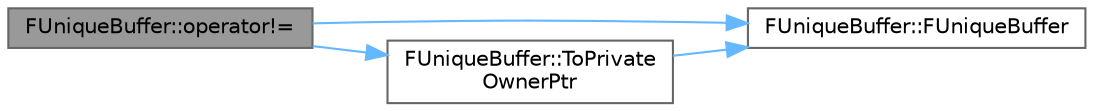 digraph "FUniqueBuffer::operator!="
{
 // INTERACTIVE_SVG=YES
 // LATEX_PDF_SIZE
  bgcolor="transparent";
  edge [fontname=Helvetica,fontsize=10,labelfontname=Helvetica,labelfontsize=10];
  node [fontname=Helvetica,fontsize=10,shape=box,height=0.2,width=0.4];
  rankdir="LR";
  Node1 [id="Node000001",label="FUniqueBuffer::operator!=",height=0.2,width=0.4,color="gray40", fillcolor="grey60", style="filled", fontcolor="black",tooltip=" "];
  Node1 -> Node2 [id="edge1_Node000001_Node000002",color="steelblue1",style="solid",tooltip=" "];
  Node2 [id="Node000002",label="FUniqueBuffer::FUniqueBuffer",height=0.2,width=0.4,color="grey40", fillcolor="white", style="filled",URL="$da/d4b/classFUniqueBuffer.html#a4ce74a21e8c60937288f2c9ad6382ecb",tooltip="Construct a null unique buffer."];
  Node1 -> Node3 [id="edge2_Node000001_Node000003",color="steelblue1",style="solid",tooltip=" "];
  Node3 [id="Node000003",label="FUniqueBuffer::ToPrivate\lOwnerPtr",height=0.2,width=0.4,color="grey40", fillcolor="white", style="filled",URL="$da/d4b/classFUniqueBuffer.html#ac0bf30ba4b71715b7480cf1899c648f4",tooltip=" "];
  Node3 -> Node2 [id="edge3_Node000003_Node000002",color="steelblue1",style="solid",tooltip=" "];
}
